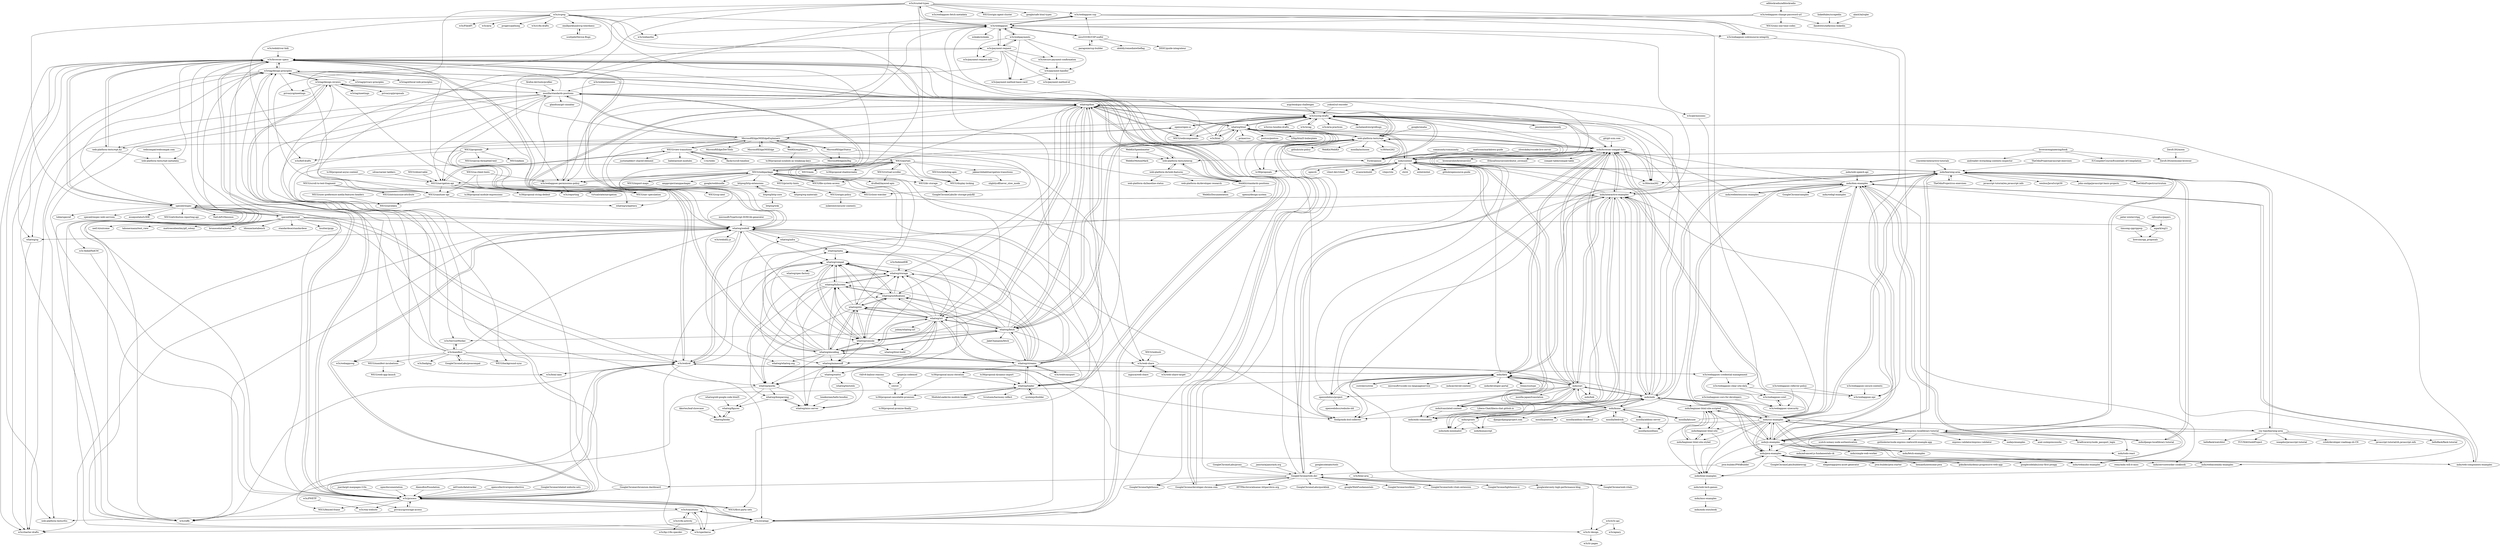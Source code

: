 digraph G {
"w3c/trusted-types" -> "WICG/sanitizer-api"
"w3c/trusted-types" -> "w3c/webappsec-csp"
"w3c/trusted-types" -> "w3c/webappsec-fetch-metadata"
"w3c/trusted-types" -> "w3c/webappsec-subresource-integrity"
"w3c/trusted-types" -> "w3c/webappsec-permissions-policy"
"w3c/trusted-types" -> "w3c/webappsec"
"w3c/trusted-types" -> "WICG/origin-agent-cluster"
"w3c/trusted-types" -> "google/safe-html-types"
"w3c/trusted-types" -> "WICG/display-locking"
"w3c/trusted-types" -> "w3c/reporting"
"w3c/webappsec" -> "w3c/webappsec-csp"
"w3c/webappsec" -> "w3c/webpayments"
"w3c/webappsec" -> "w3c/payment-request"
"w3c/webappsec" -> "w3c/webappsec-subresource-integrity"
"w3c/webappsec" -> "w3c/webappsec-permissions-policy"
"w3c/webappsec" -> "w3c/trusted-types"
"w3c/webappsec" -> "WICG/sanitizer-api"
"w3c/webappsec" -> "w3c/webauthn" ["e"=1]
"w3c/webappsec" -> "nico3333fr/CSP-useful"
"w3c/webappsec" -> "xsleaks/xsleaks" ["e"=1]
"w3c/webappsec" -> "w3c/permissions"
"mdn/web-components-examples" -> "mdn/dom-examples" ["e"=1]
"mdn/web-components-examples" -> "w3c/csswg-drafts" ["e"=1]
"WICG/webcomponents" -> "w3c/csswg-drafts" ["e"=1]
"WICG/webcomponents" -> "whatwg/dom" ["e"=1]
"ronreiter/interactive-tutorials" -> "mdn/learning-area" ["e"=1]
"whatwg/html" -> "whatwg/dom"
"whatwg/html" -> "w3c/csswg-drafts"
"whatwg/html" -> "tc39/ecma262" ["e"=1]
"whatwg/html" -> "w3c/html" ["e"=1]
"whatwg/html" -> "web-platform-tests/wpt"
"whatwg/html" -> "tc39/proposals" ["e"=1]
"whatwg/html" -> "mdn/browser-compat-data"
"whatwg/html" -> "mdn/content"
"whatwg/html" -> "whatwg/fetch"
"whatwg/html" -> "WICG/webcomponents" ["e"=1]
"whatwg/html" -> "Fyrd/caniuse" ["e"=1]
"whatwg/html" -> "h5bp/html5-boilerplate" ["e"=1]
"whatwg/html" -> "primer/css" ["e"=1]
"whatwg/html" -> "postcss/postcss" ["e"=1]
"whatwg/html" -> "GoogleChrome/lighthouse" ["e"=1]
"WICG/import-maps" -> "WICG/webpackage" ["e"=1]
"GoogleChrome/web.dev" -> "GoogleChrome/developer.chrome.com" ["e"=1]
"GoogleChrome/web.dev" -> "GoogleChrome/workbox" ["e"=1]
"GoogleChrome/web.dev" -> "GoogleChrome/web-vitals-extension" ["e"=1]
"GoogleChrome/web.dev" -> "GoogleChrome/lighthouse-ci" ["e"=1]
"GoogleChrome/web.dev" -> "GoogleChrome/web-vitals" ["e"=1]
"GoogleChrome/web.dev" -> "GoogleChrome/lighthouse" ["e"=1]
"GoogleChrome/web.dev" -> "mdn/browser-compat-data"
"GoogleChrome/web.dev" -> "mdn/content"
"GoogleChrome/web.dev" -> "GoogleChrome/chromium-dashboard" ["e"=1]
"GoogleChrome/web.dev" -> "web-platform-tests/wpt"
"GoogleChrome/web.dev" -> "w3c/csswg-drafts"
"GoogleChrome/web.dev" -> "google/eleventy-high-performance-blog" ["e"=1]
"GoogleChrome/web.dev" -> "HTTPArchive/almanac.httparchive.org" ["e"=1]
"GoogleChrome/web.dev" -> "GoogleChromeLabs/quicklink" ["e"=1]
"GoogleChrome/web.dev" -> "google/WebFundamentals" ["e"=1]
"MicrosoftEdge/MSEdge" -> "MicrosoftEdge/MSEdgeExplainers" ["e"=1]
"GoogleChrome/developer.chrome.com" -> "GoogleChrome/web.dev" ["e"=1]
"GoogleChrome/developer.chrome.com" -> "web-platform-tests/wpt" ["e"=1]
"GoogleChrome/developer.chrome.com" -> "mdn/browser-compat-data" ["e"=1]
"frenic/csstype" -> "mdn/data" ["e"=1]
"WICG/priority-hints" -> "WICG/origin-policy"
"systemjs/builder" -> "whatwg/loader" ["e"=1]
"TheOdinProject/curriculum" -> "mdn/learning-area" ["e"=1]
"alash3al/sqler" -> "dandrews/nefarious-linkedin" ["e"=1]
"TheOdinProject/javascript-exercises" -> "mdn/learning-area" ["e"=1]
"jensimmons/cssremedy" -> "w3c/csswg-drafts" ["e"=1]
"mozilla/standards-positions" -> "WebKit/standards-positions"
"mozilla/standards-positions" -> "w3ctag/design-reviews"
"mozilla/standards-positions" -> "w3c/browser-specs"
"mozilla/standards-positions" -> "WICG/webpackage"
"mozilla/standards-positions" -> "w3ctag/design-principles"
"mozilla/standards-positions" -> "web-platform-tests/interop"
"mozilla/standards-positions" -> "glandium/git-cinnabar" ["e"=1]
"mozilla/standards-positions" -> "privacycg/storage-access" ["e"=1]
"mozilla/standards-positions" -> "whatwg/webidl"
"mozilla/standards-positions" -> "MicrosoftEdge/MSEdgeExplainers"
"mozilla/standards-positions" -> "web-platform-tests/wpt.fyi"
"mozilla/standards-positions" -> "w3c/html-aam" ["e"=1]
"mozilla/standards-positions" -> "WICG/nav-speculation"
"mozilla/standards-positions" -> "WICG/navigation-api"
"mozilla/standards-positions" -> "whatwg/dom"
"MicrosoftEdge/MSEdgeExplainers" -> "MicrosoftEdge/MSEdge" ["e"=1]
"MicrosoftEdge/MSEdgeExplainers" -> "MicrosoftEdge/Status" ["e"=1]
"MicrosoftEdge/MSEdgeExplainers" -> "mozilla/standards-positions"
"MicrosoftEdge/MSEdgeExplainers" -> "WICG/proposals"
"MicrosoftEdge/MSEdgeExplainers" -> "w3ctag/design-reviews"
"MicrosoftEdge/MSEdgeExplainers" -> "WebKit/standards-positions"
"MicrosoftEdge/MSEdgeExplainers" -> "whatwg/webidl"
"MicrosoftEdge/MSEdgeExplainers" -> "openui/open-ui" ["e"=1]
"MicrosoftEdge/MSEdgeExplainers" -> "whatwg/dom"
"MicrosoftEdge/MSEdgeExplainers" -> "WICG/navigation-api"
"MicrosoftEdge/MSEdgeExplainers" -> "WebKit/explainers"
"MicrosoftEdge/MSEdgeExplainers" -> "w3c/csswg-drafts"
"MicrosoftEdge/MSEdgeExplainers" -> "WICG/view-transitions"
"MicrosoftEdge/MSEdgeExplainers" -> "MicrosoftEdge/JsDbg"
"MicrosoftEdge/MSEdgeExplainers" -> "MicrosoftEdge/DevTools"
"mdn/yari" -> "mdn/interactive-examples"
"mdn/yari" -> "mdn/data"
"mdn/yari" -> "mdn/translated-content" ["e"=1]
"mdn/yari" -> "mdn/content"
"mdn/yari" -> "mdn/mdn-community"
"mdn/yari" -> "mdn/browser-compat-data"
"mdn/yari" -> "mdn/bob"
"mdn/yari" -> "mdn/mdn-minimalist"
"mdn/yari" -> "mdn/kuma"
"mdn/yari" -> "mdn/mdn"
"mdn/yari" -> "foolip/mdn-bcd-collector"
"mdn/yari" -> "w3c/browser-specs"
"mdn/yari" -> "openwebdocs/project"
"mdn/yari" -> "w3c/webref"
"mdn/yari" -> "mozilla-japan/translation" ["e"=1]
"mdn/kuma" -> "mozilla/bedrock" ["e"=1]
"mdn/kuma" -> "mdn/yari"
"mdn/kuma" -> "mozilla/addons-server" ["e"=1]
"mdn/kuma" -> "mdn/data"
"mdn/kuma" -> "mdn/interactive-examples"
"mdn/kuma" -> "mozilla/kitsune" ["e"=1]
"mdn/kuma" -> "mdn/mdn"
"mdn/kuma" -> "mdn/kumascript"
"mdn/kuma" -> "mdn/browser-compat-data"
"mdn/kuma" -> "mozilla/mozillians"
"mdn/kuma" -> "mozilla/pontoon" ["e"=1]
"mdn/kuma" -> "mozilla/addons-frontend" ["e"=1]
"mdn/kuma" -> "django/djangoproject.com" ["e"=1]
"mdn/kuma" -> "mdn/sprints"
"mdn/kuma" -> "foolip/mdn-bcd-collector"
"yoksel/url-encoder" -> "w3c/csswg-drafts" ["e"=1]
"WICG/virtual-scroller" -> "WICG/display-locking" ["e"=1]
"WICG/virtual-scroller" -> "WICG/portals" ["e"=1]
"WICG/virtual-scroller" -> "drufball/layered-apis" ["e"=1]
"GoogleChromeLabs/proxx" -> "GoogleChrome/web.dev" ["e"=1]
"jnavila/git-manpages-l10n" -> "w3c/process" ["e"=1]
"web-platform-tests/wpt.fyi" -> "web-platform-tests/wpt-metadata"
"web-platform-tests/wpt.fyi" -> "w3c/browser-specs"
"web-platform-tests/wpt.fyi" -> "web-platform-tests/rfcs"
"browserengineering/book" -> "ZeroX-DG/awesome-browser"
"browserengineering/book" -> "IUCompilerCourse/Essentials-of-Compilation" ["e"=1]
"browserengineering/book" -> "andreadev-it/stacking-contexts-inspector" ["e"=1]
"browserengineering/book" -> "web-platform-tests/interop"
"mozilla/bedrock" -> "mdn/kuma" ["e"=1]
"mozilla/bedrock" -> "mozilla/mozillians" ["e"=1]
"w3c/webtransport" -> "whatwg/streams" ["e"=1]
"WICG/portals" -> "WICG/webpackage"
"WICG/portals" -> "jakearchibald/navigation-transitions"
"WICG/portals" -> "WICG/kv-storage"
"WICG/portals" -> "WICG/display-locking"
"WICG/portals" -> "WICG/virtual-scroller" ["e"=1]
"WICG/portals" -> "w3c/webappsec-permissions-policy"
"WICG/portals" -> "WICG/file-system-access" ["e"=1]
"WICG/portals" -> "WICG/background-sync" ["e"=1]
"WICG/portals" -> "WICG/aom" ["e"=1]
"WICG/portals" -> "w3c/web-share"
"WICG/portals" -> "tc39/proposal-shadowrealm" ["e"=1]
"w3c/webappsec-change-password-url" -> "WICG/sms-one-time-codes"
"w3c/webappsec-change-password-url" -> "w3c/webappsec-permissions-policy"
"w3c/webappsec-change-password-url" -> "dandrews/nefarious-linkedin"
"w3c/webappsec-change-password-url" -> "w3c/webappsec"
"w3ctag/design-reviews" -> "w3ctag/design-principles"
"w3ctag/design-reviews" -> "privacycg/meetings" ["e"=1]
"w3ctag/design-reviews" -> "w3ctag/meetings"
"w3ctag/design-reviews" -> "privacycg/proposals" ["e"=1]
"w3ctag/design-reviews" -> "mozilla/standards-positions"
"w3ctag/design-reviews" -> "w3c/process"
"w3ctag/design-reviews" -> "w3c/charter-drafts"
"w3ctag/design-reviews" -> "WICG/nav-speculation"
"cplusplus/papers" -> "mpark/wg21" ["e"=1]
"web-platform-tests/wpt-metadata" -> "w3c/reffy"
"adblockradio/adblockradio" -> "w3c/webappsec-change-password-url" ["e"=1]
"roy-tian/learning-area" -> "mdn/learning-area"
"roy-tian/learning-area" -> "mdn/css-examples"
"roy-tian/learning-area" -> "javascript-tutorial/zh.javascript.info" ["e"=1]
"roy-tian/learning-area" -> "helloflask/flask-tutorial" ["e"=1]
"roy-tian/learning-area" -> "helloflask/watchlist" ["e"=1]
"roy-tian/learning-area" -> "YUUXIAO/webProject" ["e"=1]
"roy-tian/learning-area" -> "wangdoc/javascript-tutorial" ["e"=1]
"roy-tian/learning-area" -> "mdn/js-examples"
"roy-tian/learning-area" -> "ccloli/developer-roadmap-zh-CN" ["e"=1]
"whatwg/streams" -> "whatwg/url"
"whatwg/streams" -> "whatwg/encoding"
"whatwg/streams" -> "whatwg/fetch"
"whatwg/streams" -> "whatwg/dom"
"whatwg/streams" -> "whatwg/loader"
"whatwg/streams" -> "whatwg/storage"
"whatwg/streams" -> "whatwg/xhr"
"whatwg/streams" -> "whatwg/notifications"
"whatwg/streams" -> "whatwg/fullscreen"
"whatwg/streams" -> "whatwg/meta"
"whatwg/streams" -> "w3c/webtransport" ["e"=1]
"whatwg/streams" -> "whatwg/webidl"
"whatwg/streams" -> "tc39/proposal-async-iteration" ["e"=1]
"whatwg/streams" -> "whatwg/compat"
"whatwg/streams" -> "w3c/webappsec"
"mozilla/addons-server" -> "mozilla/mozillians" ["e"=1]
"linkedtales/scrapedin" -> "dandrews/nefarious-linkedin" ["e"=1]
"openui/open-ui" -> "w3c/csswg-drafts" ["e"=1]
"openui/open-ui" -> "MicrosoftEdge/MSEdgeExplainers" ["e"=1]
"WICG/ua-client-hints" -> "WICG/nav-speculation" ["e"=1]
"WICG/ua-client-hints" -> "w3c/webappsec-permissions-policy" ["e"=1]
"WICG/ua-client-hints" -> "WICG/sanitizer-api" ["e"=1]
"WICG/scheduling-apis" -> "WICG/display-locking" ["e"=1]
"mdn/pwa-examples" -> "pwa-builder/pwa-starter" ["e"=1]
"mdn/pwa-examples" -> "hemanth/awesome-pwa" ["e"=1]
"mdn/pwa-examples" -> "mdn/css-examples"
"mdn/pwa-examples" -> "gokulkrishh/demo-progressive-web-app" ["e"=1]
"mdn/pwa-examples" -> "mdn/html-examples"
"mdn/pwa-examples" -> "mdn/serviceworker-cookbook" ["e"=1]
"mdn/pwa-examples" -> "mdn/webassembly-examples" ["e"=1]
"mdn/pwa-examples" -> "pwa-builder/PWABuilder" ["e"=1]
"mdn/pwa-examples" -> "mdn/dom-examples"
"mdn/pwa-examples" -> "googlecodelabs/your-first-pwapp" ["e"=1]
"mdn/pwa-examples" -> "mdn/web-components-examples" ["e"=1]
"mdn/pwa-examples" -> "mdn/js-examples"
"mdn/pwa-examples" -> "mdn/webaudio-examples" ["e"=1]
"mdn/pwa-examples" -> "GoogleChromeLabs/bubblewrap" ["e"=1]
"mdn/pwa-examples" -> "elegantapp/pwa-asset-generator" ["e"=1]
"whatwg/webidl" -> "whatwg/compat"
"whatwg/webidl" -> "whatwg/sg"
"whatwg/webidl" -> "w3c/browser-specs"
"whatwg/webidl" -> "w3c/process"
"whatwg/webidl" -> "w3c/webref"
"whatwg/webidl" -> "w3c/webidl2.js"
"whatwg/webidl" -> "w3ctag/design-principles"
"whatwg/webidl" -> "w3c/charter-drafts"
"whatwg/webidl" -> "w3c/reffy"
"whatwg/webidl" -> "w3c/strategy"
"whatwg/webidl" -> "whatwg/console"
"whatwg/webidl" -> "whatwg/whatwg.org"
"whatwg/webidl" -> "foolip/mdn-bcd-collector"
"whatwg/webidl" -> "whatwg/infra"
"whatwg/webidl" -> "whatwg/url"
"w3ctag/design-principles" -> "w3c/charter-drafts"
"w3ctag/design-principles" -> "w3ctag/privacy-principles"
"w3ctag/design-principles" -> "whatwg/sg"
"w3ctag/design-principles" -> "w3c/browser-specs"
"w3ctag/design-principles" -> "w3c/webappswg"
"w3ctag/design-principles" -> "privacycg/meetings" ["e"=1]
"w3ctag/design-principles" -> "w3c/reffy"
"w3ctag/design-principles" -> "w3c/strategy"
"w3ctag/design-principles" -> "w3ctag/ethical-web-principles"
"w3ctag/design-principles" -> "w3ctag/design-reviews"
"WICG/kv-storage" -> "GoogleChromeLabs/kv-storage-polyfill"
"webcompat/webcompat.com" -> "web-platform-tests/wpt-metadata" ["e"=1]
"w3c/specberus" -> "w3c/transitions"
"MicrosoftEdge/Status" -> "MicrosoftEdge/MSEdgeExplainers" ["e"=1]
"MicrosoftEdge/Status" -> "MicrosoftEdge/JsDbg" ["e"=1]
"MicrosoftEdge/Status" -> "whatwg/loader" ["e"=1]
"WICG/scroll-to-text-fragment" -> "WICG/intrinsicsize-attribute"
"WICG/scroll-to-text-fragment" -> "WICG/sanitizer-api"
"whatwg/sg" -> "w3c/charter-drafts"
"w3c/PWETF" -> "w3c/wai-website"
"WICG/first-party-sets" -> "w3c/process" ["e"=1]
"mdn/sprints" -> "mdn/kumascript"
"mdn/sprints" -> "mdn/mdn-minimalist"
"mdn/sprints" -> "mdn/mdn"
"mpark/wg21" -> "brevzin/cpp_proposals"
"whatwg/books" -> "whatwg/figures"
"lonekorean/hello-houdini" -> "whatwg/misc-server"
"mdn/imsc-examples" -> "mdn/mdn-storybook"
"whatwg/figures" -> "whatwg/books"
"mdn/content" -> "mdn/translated-content" ["e"=1]
"mdn/content" -> "mdn/browser-compat-data"
"mdn/content" -> "mdn/yari"
"mdn/content" -> "w3c/csswg-drafts"
"mdn/content" -> "npm/cli" ["e"=1]
"mdn/content" -> "whatwg/html"
"mdn/content" -> "mdn/learning-area"
"mdn/content" -> "tc39/proposals" ["e"=1]
"mdn/content" -> "tc39/ecma262" ["e"=1]
"mdn/content" -> "vitest-dev/vitest" ["e"=1]
"mdn/content" -> "evanw/esbuild" ["e"=1]
"mdn/content" -> "vitejs/vite" ["e"=1]
"mdn/content" -> "cli/cli" ["e"=1]
"mdn/content" -> "eslint/eslint" ["e"=1]
"mdn/content" -> "github/opensource.guide" ["e"=1]
"argyleink/gui-challenges" -> "w3c/csswg-drafts" ["e"=1]
"npm/documentation" -> "w3c/process" ["e"=1]
"pwa-builder/pwa-starter" -> "mdn/pwa-examples" ["e"=1]
"mdn/beginner-html-site-scripted" -> "mdn/beginner-html-site-styled"
"mdn/beginner-html-site-scripted" -> "mdn/beginner-html-site"
"mdn/beginner-html-site-scripted" -> "mdn/html-examples"
"mdn/beginner-html-site-scripted" -> "mdn/css-examples"
"w3c/svgwg" -> "w3c/fxtf-drafts"
"w3c/svgwg" -> "speced/respec"
"w3c/svgwg" -> "emilbjorklund/svg-weirdness"
"w3c/svgwg" -> "w3c/FileAPI"
"w3c/svgwg" -> "w3c/aria" ["e"=1]
"w3c/svgwg" -> "whatwg/url"
"w3c/svgwg" -> "progers/pathseg" ["e"=1]
"w3c/svgwg" -> "whatwg/console"
"w3c/svgwg" -> "w3c/payment-request"
"w3c/svgwg" -> "w3c/webappsec"
"w3c/svgwg" -> "w3c/i18n-drafts"
"w3c/svgwg" -> "w3c/webauthn" ["e"=1]
"tc39/proposal-async-iteration" -> "whatwg/loader" ["e"=1]
"tc39/proposal-async-iteration" -> "tc39/proposal-cancelable-promises" ["e"=1]
"w3c/browser-specs" -> "w3c/webref"
"w3c/browser-specs" -> "w3c/reffy"
"w3c/browser-specs" -> "foolip/mdn-bcd-collector"
"w3c/browser-specs" -> "web-platform-tests/wpt.fyi"
"w3c/browser-specs" -> "w3ctag/design-principles"
"w3c/browser-specs" -> "w3c/charter-drafts"
"w3c/browser-specs" -> "web-platform-tests/wpt-metadata"
"w3c/browser-specs" -> "w3c/process"
"w3c/browser-specs" -> "w3c/specberus"
"w3c/browser-specs" -> "web-platform-tests/rfcs"
"w3c/browser-specs" -> "WICG/nav-speculation"
"w3c/browser-specs" -> "whatwg/webidl"
"w3c/browser-specs" -> "w3c/strategy"
"w3c/browser-specs" -> "speced/respec"
"w3c/browser-specs" -> "whatwg/sg"
"GoogleChrome/web-vitals-extension" -> "GoogleChrome/web.dev" ["e"=1]
"w3c/css-houdini-drafts" -> "w3c/csswg-drafts" ["e"=1]
"w3c/secure-payment-confirmation" -> "w3c/payment-handler"
"whatwg/loader" -> "ModuleLoader/es-module-loader" ["e"=1]
"whatwg/loader" -> "whatwg/streams"
"whatwg/loader" -> "tvcutsem/harmony-reflect" ["e"=1]
"whatwg/loader" -> "systemjs/builder" ["e"=1]
"whatwg/loader" -> "tc39/proposal-cancelable-promises"
"whatwg/loader" -> "whatwg/dom"
"mdn/beginner-html-site" -> "mdn/beginner-html-site-styled"
"mdn/beginner-html-site" -> "mdn/beginner-html-site-scripted"
"mdn/beginner-html-site" -> "mdn/html-examples"
"mdn/beginner-html-site-styled" -> "mdn/beginner-html-site"
"mdn/beginner-html-site-styled" -> "mdn/beginner-html-site-scripted"
"mdn/beginner-html-site-styled" -> "mdn/html-examples"
"privacycg/storage-access" -> "w3c/process" ["e"=1]
"privacycg/storage-access" -> "web-platform-tests/rfcs" ["e"=1]
"ZeroX-DG/moon" -> "ZeroX-DG/awesome-browser" ["e"=1]
"httpwg/http-extensions" -> "httpwg/http-core"
"httpwg/http-extensions" -> "w3c/process"
"httpwg/http-extensions" -> "httpwg/wg-materials"
"flackr/scroll-timeline" -> "WICG/view-transitions" ["e"=1]
"whatwg/console" -> "whatwg/fullscreen"
"whatwg/console" -> "whatwg/notifications"
"whatwg/console" -> "whatwg/compat"
"whatwg/console" -> "whatwg/url"
"whatwg/console" -> "whatwg/mimesniff"
"whatwg/console" -> "whatwg/xhr"
"whatwg/console" -> "whatwg/storage"
"whatwg/console" -> "whatwg/encoding"
"whatwg/console" -> "whatwg/html-build"
"w3c-fedid/FedCM" -> "w3c/process" ["e"=1]
"tc39/proposal-async-context" -> "WICG/navigation-api" ["e"=1]
"w3c/webdriver-bidi" -> "w3c/browser-specs" ["e"=1]
"WICG/proposals" -> "WICG/canvas-formatted-text"
"WICG/proposals" -> "w3c/fxtf-drafts"
"WICG/proposals" -> "WICG/nav-speculation"
"WICG/proposals" -> "whatwg/urlpattern"
"WICG/proposals" -> "WICG/admin"
"WICG/manifest-incubations" -> "WICG/web-app-launch"
"w3c/IndexedDB" -> "whatwg/storage"
"httpwg/http-core" -> "httpwg/http-extensions"
"httpwg/http-core" -> "httpwg/wiki"
"WebKit/explainers" -> "tc39/proposal-symbols-as-weakmap-keys"
"mdn/todo-react" -> "remy/mdn-will-it-miss"
"kkortes/leaf-showcase" -> "whatwg/books"
"w3c/permissions" -> "w3c/webappsec-credential-management"
"community/community" -> "mdn/content" ["e"=1]
"WICG/webusb" -> "w3c/web-share" ["e"=1]
"pwa-builder/PWABuilder" -> "mdn/pwa-examples" ["e"=1]
"pwa-builder/PWABuilder" -> "GoogleChrome/web.dev" ["e"=1]
"TheOdinProject/css-exercises" -> "mdn/learning-area" ["e"=1]
"WICG/navigation-api" -> "WICG/close-watcher"
"WICG/navigation-api" -> "whatwg/urlpattern"
"WICG/navigation-api" -> "WICG/nav-speculation"
"WICG/navigation-api" -> "WICG/view-transitions"
"WICG/navigation-api" -> "WICG/sanitizer-api"
"WICG/navigation-api" -> "tc39/proposal-string-dedent" ["e"=1]
"WICG/navigation-api" -> "virtualstate/navigation"
"WICG/navigation-api" -> "tc39/proposal-module-expressions" ["e"=1]
"mdn/translated-content" -> "mdn/content" ["e"=1]
"mdn/translated-content" -> "mdn/yari" ["e"=1]
"mdn/translated-content" -> "mdn/browser-compat-data" ["e"=1]
"mdn/translated-content" -> "mdn/mdn-community" ["e"=1]
"mdn/translated-content" -> "mdn/interactive-examples" ["e"=1]
"whatwg/compat" -> "whatwg/fullscreen"
"whatwg/compat" -> "whatwg/storage"
"whatwg/compat" -> "whatwg/notifications"
"whatwg/compat" -> "whatwg/mimesniff"
"whatwg/compat" -> "whatwg/spec-factory"
"whatwg/compat" -> "whatwg/quirks"
"whatwg/compat" -> "whatwg/console"
"git/git-scm.com" -> "mdn/browser-compat-data" ["e"=1]
"web-platform-tests/wpt" -> "mdn/browser-compat-data"
"web-platform-tests/wpt" -> "w3c/csswg-drafts"
"web-platform-tests/wpt" -> "whatwg/html"
"web-platform-tests/wpt" -> "whatwg/dom"
"web-platform-tests/wpt" -> "whatwg/webidl"
"web-platform-tests/wpt" -> "whatwg/fetch"
"web-platform-tests/wpt" -> "Fyrd/caniuse" ["e"=1]
"web-platform-tests/wpt" -> "web-platform-tests/wpt.fyi"
"web-platform-tests/wpt" -> "GoogleChrome/developer.chrome.com" ["e"=1]
"web-platform-tests/wpt" -> "w3c/ServiceWorker" ["e"=1]
"web-platform-tests/wpt" -> "github/site-policy" ["e"=1]
"web-platform-tests/wpt" -> "WebKit/WebKit" ["e"=1]
"web-platform-tests/wpt" -> "mozilla/inclusion" ["e"=1]
"web-platform-tests/wpt" -> "mdn/content"
"web-platform-tests/wpt" -> "tc39/test262" ["e"=1]
"Fyrd/caniuse" -> "mdn/browser-compat-data" ["e"=1]
"Fyrd/caniuse" -> "w3c/csswg-drafts" ["e"=1]
"Fyrd/caniuse" -> "whatwg/html" ["e"=1]
"Fyrd/caniuse" -> "web-platform-tests/wpt" ["e"=1]
"Alamofire/Foundation" -> "w3c/process" ["e"=1]
"google/omaha" -> "web-platform-tests/wpt" ["e"=1]
"w3c/w3c-api" -> "w3c/apiary"
"w3c/w3c-api" -> "w3c/tr-design"
"firefox-devtools/profiler" -> "mozilla/standards-positions" ["e"=1]
"paragonie/csp-builder" -> "nico3333fr/CSP-useful" ["e"=1]
"Libera-Chat/libera-chat.github.io" -> "mdn/mdn-community" ["e"=1]
"scottjehl/Device-Bugs" -> "emilbjorklund/svg-weirdness"
"w3c/webextensions" -> "mozilla/standards-positions" ["e"=1]
"w3c/webextensions" -> "WebKit/standards-positions" ["e"=1]
"cst/cst" -> "tc39/proposal-cancelable-promises"
"cpojer/js-codemod" -> "cst/cst" ["e"=1]
"emilbjorklund/svg-weirdness" -> "scottjehl/Device-Bugs"
"whatwg/storage" -> "whatwg/fullscreen"
"whatwg/storage" -> "whatwg/compat"
"whatwg/storage" -> "whatwg/quirks"
"whatwg/storage" -> "whatwg/mimesniff"
"WICG/view-transitions" -> "WICG/navigation-api"
"WICG/view-transitions" -> "flackr/scroll-timeline" ["e"=1]
"WICG/view-transitions" -> "MicrosoftEdge/MSEdgeExplainers"
"WICG/view-transitions" -> "WICG/close-watcher"
"WICG/view-transitions" -> "justintaddei/v-shared-element" ["e"=1]
"WICG/view-transitions" -> "babel/preset-modules" ["e"=1]
"WICG/view-transitions" -> "11ty/webc" ["e"=1]
"WICG/view-transitions" -> "WICG/portals"
"WICG/view-transitions" -> "web-platform-tests/interop"
"sdras/career-ladders" -> "WICG/navigation-api" ["e"=1]
"openwebdocs/project" -> "foolip/mdn-bcd-collector"
"openwebdocs/project" -> "w3c/browser-specs"
"openwebdocs/project" -> "mdn/data"
"openwebdocs/project" -> "openwebdocs/website-old"
"peter-winter/ctpg" -> "mpark/wg21" ["e"=1]
"tc39/proposal-cancelable-promises" -> "tc39/proposal-promise-finally" ["e"=1]
"whatwg/old-google-code-html5" -> "whatwg/figures"
"w3c/html-aria" -> "w3c/tr-design" ["e"=1]
"WICG/user-preference-media-features-headers" -> "WICG/savedata"
"w3c/tr-design" -> "w3c/tr-pages"
"ietf-tools/datatracker" -> "w3c/process" ["e"=1]
"mdn/webextensions-examples" -> "mdn/dom-examples" ["e"=1]
"mdn/webextensions-examples" -> "mdn/browser-compat-data" ["e"=1]
"gokulkrishh/demo-progressive-web-app" -> "mdn/pwa-examples" ["e"=1]
"mozilla/kitsune" -> "mdn/kuma" ["e"=1]
"mozilla/kitsune" -> "mdn/browser-compat-data" ["e"=1]
"w3c/html" -> "whatwg/html" ["e"=1]
"w3c/html" -> "w3c/csswg-drafts" ["e"=1]
"w3c/html" -> "whatwg/dom" ["e"=1]
"ModuleLoader/es-module-loader" -> "whatwg/loader" ["e"=1]
"mdn/web-speech-api" -> "mdn/dom-examples" ["e"=1]
"web-platform-tests/interop" -> "WebKit/standards-positions"
"web-platform-tests/interop" -> "web-platform-dx/web-features"
"web-platform-tests/interop" -> "mozilla/standards-positions"
"w3c/i18n-activity" -> "w3c/bp-i18n-specdev"
"w3c/i18n-activity" -> "w3c/transitions"
"hemanth/awesome-pwa" -> "mdn/pwa-examples" ["e"=1]
"microsoft/TypeScript-DOM-lib-generator" -> "whatwg/webidl" ["e"=1]
"web-platform-dx/web-features" -> "web-platform-dx/baseline-status"
"web-platform-dx/web-features" -> "web-platform-tests/interop"
"web-platform-dx/web-features" -> "web-platform-dx/developer-research"
"web-platform-dx/web-features" -> "WebKit/standards-positions"
"vhf/v8-bailout-reasons" -> "cst/cst" ["e"=1]
"nico3333fr/CSP-useful" -> "w3c/webappsec-csp"
"nico3333fr/CSP-useful" -> "paragonie/csp-builder" ["e"=1]
"nico3333fr/CSP-useful" -> "sk4ddy/remediatetheflag"
"nico3333fr/CSP-useful" -> "w3c/webappsec"
"nico3333fr/CSP-useful" -> "DISIC/guide-integrateur" ["e"=1]
"w3c/webappsec-subresource-integrity" -> "w3c/webappsec-epr"
"speced/respec" -> "tobie/specref"
"speced/respec" -> "w3c/browser-specs"
"speced/respec" -> "speced/bikeshed"
"speced/respec" -> "w3c/webref"
"speced/respec" -> "speced/respec-web-services"
"speced/respec" -> "w3c/process"
"speced/respec" -> "w3c-fedid/FedCM" ["e"=1]
"speced/respec" -> "w3ctag/design-principles"
"speced/respec" -> "essepuntato/LODE" ["e"=1]
"speced/respec" -> "w3c/reffy"
"speced/respec" -> "whatwg/webidl"
"speced/respec" -> "WICG/attribution-reporting-api" ["e"=1]
"speced/respec" -> "mdn/interactive-examples"
"speced/respec" -> "NatLibFi/Skosmos" ["e"=1]
"speced/respec" -> "w3c/specberus"
"WebKit/Speedometer" -> "WebKit/MotionMark"
"WebKit/Speedometer" -> "web-platform-tests/interop"
"WICG/sanitizer-api" -> "WICG/savedata"
"WICG/sanitizer-api" -> "whatwg/urlpattern"
"w3c/webappsec-csp" -> "w3c/webappsec-subresource-integrity"
"w3c/webappsec-csp" -> "w3c/webappsec-epr"
"w3c/webappsec-csp" -> "w3c/webappsec"
"w3c/webappsec-csp" -> "w3c/webappsec-clear-site-data"
"w3c/webpayments" -> "w3c/payment-request"
"w3c/webpayments" -> "w3c/payment-handler"
"w3c/webpayments" -> "w3c/payment-method-basic-card"
"w3c/webpayments" -> "w3c/payment-request-info"
"w3c/webpayments" -> "w3c/webappsec"
"w3c/webpayments" -> "w3c/secure-payment-confirmation"
"w3c/webappsec-credential-management" -> "w3c/webappsec-uisecurity"
"w3c/webappsec-credential-management" -> "w3c/webappsec-clear-site-data"
"w3c/webappsec-credential-management" -> "w3c/webappsec-cowl"
"whatwg/wattsi" -> "whatwg/misc-server"
"whatwg/wattsi" -> "whatwg/testutils"
"whatwg/wattsi" -> "whatwg/quirks"
"w3c/webappsec-secure-contexts" -> "w3c/webappsec-epr"
"w3c/webappsec-referrer-policy" -> "w3c/webappsec-epr"
"w3c/webappsec-referrer-policy" -> "w3c/webappsec-uisecurity"
"w3c/webappsec-clear-site-data" -> "w3c/webappsec-epr"
"w3c/webappsec-clear-site-data" -> "w3c/webappsec-cowl"
"w3c/webappsec-cowl" -> "w3c/webappsec-uisecurity"
"w3c/webappsec-uisecurity" -> "w3c/webappsec-cowl"
"mdn/learning-area" -> "mdn/mdn"
"mdn/learning-area" -> "mdn/content"
"mdn/learning-area" -> "mdn/express-locallibrary-tutorial"
"mdn/learning-area" -> "mdn/css-examples"
"mdn/learning-area" -> "javascript-tutorial/en.javascript.info" ["e"=1]
"mdn/learning-area" -> "wesbos/JavaScript30" ["e"=1]
"mdn/learning-area" -> "mdn/django-locallibrary-tutorial" ["e"=1]
"mdn/learning-area" -> "roy-tian/learning-area"
"mdn/learning-area" -> "TheOdinProject/css-exercises" ["e"=1]
"mdn/learning-area" -> "TheOdinProject/curriculum" ["e"=1]
"mdn/learning-area" -> "tc39/ecma262" ["e"=1]
"mdn/learning-area" -> "mdn/dom-examples"
"mdn/learning-area" -> "mdn/interactive-examples"
"mdn/learning-area" -> "mdn/js-examples"
"mdn/learning-area" -> "john-smilga/javascript-basic-projects" ["e"=1]
"whatwg/encoding" -> "whatwg/url"
"whatwg/encoding" -> "whatwg/streams"
"whatwg/encoding" -> "whatwg/storage"
"whatwg/encoding" -> "whatwg/fullscreen"
"whatwg/encoding" -> "whatwg/dom"
"whatwg/encoding" -> "whatwg/notifications"
"whatwg/encoding" -> "whatwg/compat"
"whatwg/encoding" -> "whatwg/xhr"
"whatwg/encoding" -> "whatwg/console"
"whatwg/encoding" -> "whatwg/meta"
"whatwg/encoding" -> "whatwg/mimesniff"
"whatwg/encoding" -> "whatwg/fetch"
"whatwg/encoding" -> "whatwg/whatwg.org"
"whatwg/encoding" -> "whatwg/quirks"
"whatwg/encoding" -> "whatwg/infra"
"mdn/browser-compat-data" -> "mdn/content"
"mdn/browser-compat-data" -> "Fyrd/caniuse" ["e"=1]
"mdn/browser-compat-data" -> "mdn/data"
"mdn/browser-compat-data" -> "web-platform-tests/wpt"
"mdn/browser-compat-data" -> "w3c/csswg-drafts"
"mdn/browser-compat-data" -> "mdn/yari"
"mdn/browser-compat-data" -> "mdn/interactive-examples"
"mdn/browser-compat-data" -> "whatwg/html"
"mdn/browser-compat-data" -> "mdn/mdn"
"mdn/browser-compat-data" -> "browserslist/browserslist" ["e"=1]
"mdn/browser-compat-data" -> "tc39/ecma262" ["e"=1]
"mdn/browser-compat-data" -> "EthicalSource/contributor_covenant" ["e"=1]
"mdn/browser-compat-data" -> "GoogleChrome/web.dev"
"mdn/browser-compat-data" -> "compat-table/compat-table" ["e"=1]
"mdn/browser-compat-data" -> "mdn/translated-content" ["e"=1]
"whatwg/fetch" -> "whatwg/streams"
"whatwg/fetch" -> "whatwg/dom"
"whatwg/fetch" -> "whatwg/url"
"whatwg/fetch" -> "whatwg/encoding"
"whatwg/fetch" -> "whatwg/xhr"
"whatwg/fetch" -> "whatwg/notifications"
"whatwg/fetch" -> "whatwg/html"
"whatwg/fetch" -> "whatwg/webidl"
"whatwg/fetch" -> "whatwg/console"
"whatwg/fetch" -> "JakeChampion/fetch" ["e"=1]
"whatwg/fetch" -> "w3c/webappsec"
"whatwg/fetch" -> "web-platform-tests/wpt"
"whatwg/fetch" -> "whatwg/storage"
"whatwg/fetch" -> "whatwg/loader"
"whatwg/fetch" -> "w3c/ServiceWorker" ["e"=1]
"opencollective/opencollective" -> "w3c/process" ["e"=1]
"w3c/payment-request" -> "w3c/webpayments"
"w3c/payment-request" -> "w3c/payment-handler"
"w3c/payment-request" -> "w3c/payment-request-info"
"w3c/payment-request" -> "w3c/secure-payment-confirmation"
"w3c/payment-request" -> "w3c/webappsec"
"w3c/payment-request" -> "w3c/payment-method-id"
"w3c/payment-request" -> "w3c/browser-specs"
"w3c/payment-request" -> "w3c/payment-method-basic-card"
"w3c/payment-request" -> "WICG/sanitizer-api"
"googlecodelabs/tools" -> "GoogleChrome/web.dev" ["e"=1]
"jamstack/jamstack.org" -> "GoogleChrome/web.dev" ["e"=1]
"whatwg/dom" -> "whatwg/url"
"whatwg/dom" -> "whatwg/fetch"
"whatwg/dom" -> "whatwg/streams"
"whatwg/dom" -> "whatwg/encoding"
"whatwg/dom" -> "whatwg/html"
"whatwg/dom" -> "whatwg/console"
"whatwg/dom" -> "whatwg/xhr"
"whatwg/dom" -> "web-platform-tests/wpt"
"whatwg/dom" -> "whatwg/storage"
"whatwg/dom" -> "whatwg/loader"
"whatwg/dom" -> "w3c/csswg-drafts"
"whatwg/dom" -> "whatwg/notifications"
"whatwg/dom" -> "WICG/webcomponents" ["e"=1]
"whatwg/dom" -> "whatwg/webidl"
"whatwg/dom" -> "mozilla/standards-positions"
"WICG/file-system-access" -> "WICG/webpackage" ["e"=1]
"WICG/file-system-access" -> "WICG/close-watcher" ["e"=1]
"WebKit/standards-positions" -> "mozilla/standards-positions"
"WebKit/standards-positions" -> "WebKit/Documentation"
"WebKit/standards-positions" -> "web-platform-tests/interop"
"WebKit/standards-positions" -> "openui/design-system"
"w3c/webappsec-permissions-policy" -> "WICG/csp-next"
"w3c/webappsec-permissions-policy" -> "w3c/reporting"
"w3c/webappsec-permissions-policy" -> "w3c/webappsec-csp"
"GoogleChrome/related-website-sets" -> "w3c/process" ["e"=1]
"whatwg/fullscreen" -> "whatwg/notifications"
"whatwg/fullscreen" -> "whatwg/quirks"
"whatwg/fullscreen" -> "whatwg/storage"
"whatwg/fullscreen" -> "whatwg/domparsing"
"whatwg/fullscreen" -> "whatwg/misc-server"
"whatwg/fullscreen" -> "whatwg/compat"
"whatwg/xhr" -> "whatwg/notifications"
"whatwg/xhr" -> "whatwg/fullscreen"
"whatwg/xhr" -> "whatwg/storage"
"whatwg/xhr" -> "whatwg/console"
"whatwg/xhr" -> "whatwg/mimesniff"
"whatwg/xhr" -> "whatwg/url"
"whatwg/xhr" -> "whatwg/encoding"
"whatwg/xhr" -> "whatwg/quirks"
"whatwg/xhr" -> "whatwg/compat"
"whatwg/url" -> "whatwg/encoding"
"whatwg/url" -> "whatwg/dom"
"whatwg/url" -> "whatwg/streams"
"whatwg/url" -> "whatwg/fetch"
"whatwg/url" -> "whatwg/console"
"whatwg/url" -> "whatwg/fullscreen"
"whatwg/url" -> "whatwg/storage"
"whatwg/url" -> "whatwg/xhr"
"whatwg/url" -> "whatwg/notifications"
"whatwg/url" -> "whatwg/mimesniff"
"whatwg/url" -> "jsdom/whatwg-url"
"whatwg/url" -> "whatwg/compat"
"whatwg/url" -> "whatwg/meta"
"whatwg/url" -> "whatwg/wattsi"
"whatwg/url" -> "whatwg/html-build"
"whatwg/mimesniff" -> "whatwg/quirks"
"whatwg/mimesniff" -> "whatwg/misc-server"
"whatwg/mimesniff" -> "whatwg/wattsi"
"csstree/csstree" -> "mdn/data" ["e"=1]
"WICG/observable" -> "WICG/navigation-api" ["e"=1]
"tc39/proposal-dynamic-import" -> "whatwg/loader" ["e"=1]
"timsong-cpp/cppwp" -> "brevzin/cpp_proposals" ["e"=1]
"whatwg/notifications" -> "whatwg/fullscreen"
"whatwg/notifications" -> "whatwg/compat"
"whatwg/notifications" -> "whatwg/xhr"
"whatwg/notifications" -> "whatwg/console"
"whatwg/notifications" -> "whatwg/storage"
"whatwg/notifications" -> "whatwg/misc-server"
"w3c/web-share" -> "w3c/web-share-target"
"w3c/web-share" -> "mgiuca/web-share" ["e"=1]
"w3c/web-share" -> "w3c/webappsec-credential-management"
"GoogleChromeLabs/pwacompat" -> "w3c/manifest" ["e"=1]
"w3c/web-share-target" -> "w3c/web-share"
"w3c/payment-handler" -> "w3c/payment-method-basic-card"
"w3c/payment-handler" -> "w3c/payment-method-id"
"w3c/webappsec-cors-for-developers" -> "w3c/webappsec-uisecurity"
"WICG/origin-policy" -> "mikewest/securer-contexts"
"whatwg/domparsing" -> "whatwg/misc-server"
"whatwg/domparsing" -> "whatwg/figures"
"whatwg/misc-server" -> "whatwg/domparsing"
"whatwg/quirks" -> "whatwg/misc-server"
"whatwg/quirks" -> "whatwg/figures"
"whatwg/quirks" -> "whatwg/domparsing"
"whatwg/quirks" -> "whatwg/books"
"mdn/express-locallibrary-tutorial" -> "mdn/django-locallibrary-tutorial" ["e"=1]
"mdn/express-locallibrary-tutorial" -> "mdn/learning-area"
"mdn/express-locallibrary-tutorial" -> "mdn/css-examples"
"mdn/express-locallibrary-tutorial" -> "mdn/todo-react"
"mdn/express-locallibrary-tutorial" -> "mdn/js-examples"
"mdn/express-locallibrary-tutorial" -> "gothinkster/node-express-realworld-example-app" ["e"=1]
"mdn/express-locallibrary-tutorial" -> "express-validator/express-validator" ["e"=1]
"mdn/express-locallibrary-tutorial" -> "mdn/dom-examples"
"mdn/express-locallibrary-tutorial" -> "mdn/pwa-examples"
"mdn/express-locallibrary-tutorial" -> "mdn/mdn"
"mdn/express-locallibrary-tutorial" -> "nodejs/examples"
"mdn/express-locallibrary-tutorial" -> "azat-co/expressworks" ["e"=1]
"mdn/express-locallibrary-tutorial" -> "bradtraversy/node_passport_login" ["e"=1]
"mdn/express-locallibrary-tutorial" -> "mdn/fetch-examples"
"mdn/express-locallibrary-tutorial" -> "scotch-io/easy-node-authentication" ["e"=1]
"mdn/js-examples" -> "mdn/css-examples"
"mdn/js-examples" -> "mdn/dom-examples"
"mdn/js-examples" -> "mdn/webaudio-examples" ["e"=1]
"mdn/js-examples" -> "mdn/interactive-examples"
"mdn/js-examples" -> "mdn/advanced-js-fundamentals-ck" ["e"=1]
"mdn/js-examples" -> "mdn/html-examples"
"mdn/js-examples" -> "mdn/web-components-examples" ["e"=1]
"mdn/js-examples" -> "mdn/fetch-examples"
"mdn/js-examples" -> "mdn/mdn"
"mdn/js-examples" -> "mdn/express-locallibrary-tutorial"
"mdn/js-examples" -> "mdn/beginner-html-site-scripted"
"mdn/js-examples" -> "mdn/pwa-examples"
"mdn/js-examples" -> "mdn/learning-area"
"mdn/js-examples" -> "mdn/todo-react"
"mdn/js-examples" -> "mdn/simple-web-worker" ["e"=1]
"mdn/data" -> "mdn/interactive-examples"
"mdn/data" -> "w3c/webref"
"mdn/data" -> "mdn/mdn-minimalist"
"mdn/data" -> "w3c/browser-specs"
"mdn/data" -> "mdn/yari"
"mdn/data" -> "csstree/csstree" ["e"=1]
"mdn/data" -> "openwebdocs/project"
"mdn/data" -> "foolip/mdn-bcd-collector"
"mdn/data" -> "mdn/sprints"
"mdn/data" -> "mdn/browser-compat-data"
"mdn/data" -> "frenic/csstype" ["e"=1]
"mdn/data" -> "w3c/reffy"
"mdn/data" -> "microsoft/vscode-css-languageservice" ["e"=1]
"mdn/data" -> "mdn/archived-content"
"mdn/data" -> "mdn/developer-portal"
"mdn/django-locallibrary-tutorial" -> "mdn/express-locallibrary-tutorial" ["e"=1]
"mdn/django-locallibrary-tutorial" -> "mdn/learning-area" ["e"=1]
"WICG/webpackage" -> "WICG/portals"
"WICG/webpackage" -> "w3c/webappsec-permissions-policy"
"WICG/webpackage" -> "WICG/file-system-access" ["e"=1]
"WICG/webpackage" -> "mozilla/standards-positions"
"WICG/webpackage" -> "WICG/nav-speculation"
"WICG/webpackage" -> "WICG/navigation-api"
"WICG/webpackage" -> "w3c/web-share"
"WICG/webpackage" -> "ampproject/amppackager" ["e"=1]
"WICG/webpackage" -> "drufball/layered-apis"
"WICG/webpackage" -> "WICG/import-maps" ["e"=1]
"WICG/webpackage" -> "google/webbundle"
"WICG/webpackage" -> "WICG/kv-storage"
"WICG/webpackage" -> "WICG/priority-hints"
"WICG/webpackage" -> "WICG/first-party-sets" ["e"=1]
"WICG/webpackage" -> "httpwg/http-extensions"
"mdn/css-examples" -> "mdn/interactive-examples"
"mdn/css-examples" -> "mdn/js-examples"
"mdn/css-examples" -> "mdn/beginner-html-site-scripted"
"mdn/css-examples" -> "mdn/html-examples"
"mdn/css-examples" -> "mdn/beginner-html-site-styled"
"mdn/css-examples" -> "mdn/mdn"
"mdn/css-examples" -> "mdn/learning-area"
"mdn/css-examples" -> "mdn/pwa-examples"
"mdn/css-examples" -> "mdn/beginner-html-site"
"mdn/css-examples" -> "mdn/mdn-minimalist"
"mdn/css-examples" -> "mdn/express-locallibrary-tutorial"
"mdn/css-examples" -> "mdn/fetch-examples"
"mdn/css-examples" -> "mdn/webaudio-examples" ["e"=1]
"mdn/css-examples" -> "mdn/dom-examples"
"mdn/css-examples" -> "roy-tian/learning-area"
"w3c/strategy" -> "w3c/transitions"
"w3c/strategy" -> "w3c/specberus"
"w3c/strategy" -> "w3c/tr-design"
"w3c/strategy" -> "w3c/charter-drafts"
"w3c/strategy" -> "w3c/process"
"w3c/strategy" -> "w3ctag/design-principles"
"jakearchibald/navigation-transitions" -> "slightlyoff/never_slow_mode"
"whatwg/meta" -> "whatwg/compat"
"whatwg/infra" -> "whatwg/meta"
"w3c/transitions" -> "w3c/i18n-activity"
"w3c/transitions" -> "w3c/specberus"
"w3c/transitions" -> "w3c/strategy"
"w3c/transitions" -> "w3c/reffy"
"mdn/dom-examples" -> "mdn/web-components-examples" ["e"=1]
"mdn/dom-examples" -> "mdn/webaudio-examples" ["e"=1]
"mdn/dom-examples" -> "mdn/interactive-examples"
"mdn/dom-examples" -> "mdn/js-examples"
"mdn/dom-examples" -> "mdn/serviceworker-cookbook" ["e"=1]
"mdn/dom-examples" -> "mdn/webextensions-examples" ["e"=1]
"mdn/dom-examples" -> "GoogleChrome/samples" ["e"=1]
"mdn/dom-examples" -> "mdn/pwa-examples"
"mdn/dom-examples" -> "mdn/content"
"mdn/dom-examples" -> "mdn/css-examples"
"mdn/dom-examples" -> "GoogleChrome/web-vitals" ["e"=1]
"mdn/dom-examples" -> "mdn/browser-compat-data"
"mdn/dom-examples" -> "mdn/webassembly-examples" ["e"=1]
"mdn/dom-examples" -> "mdn/webgl-examples" ["e"=1]
"mdn/dom-examples" -> "mdn/learning-area"
"mattcone/markdown-guide" -> "mdn/content" ["e"=1]
"w3c/ServiceWorker" -> "w3c/manifest" ["e"=1]
"mdn/mdn" -> "mdn/sprints"
"mdn/mdn" -> "mdn/interactive-examples"
"mdn/mdn" -> "mdn/learning-area"
"mdn/mdn" -> "mdn/browser-compat-data"
"mdn/mdn" -> "mdn/yari"
"mdn/mdn" -> "mdn/data"
"mdn/mdn" -> "mdn/css-examples"
"mdn/mdn" -> "mdn/content"
"mdn/mdn" -> "mdn/beginner-html-site-scripted"
"mdn/mdn" -> "mdn/translated-content" ["e"=1]
"mdn/mdn" -> "mdn/kuma"
"mdn/mdn" -> "mdn/js-examples"
"mdn/mdn" -> "mdn/mdn-community"
"mdn/mdn" -> "whatwg/dom"
"mdn/mdn" -> "w3c/csswg-drafts"
"mdn/webaudio-examples" -> "mdn/dom-examples" ["e"=1]
"speced/bikeshed" -> "speced/respec"
"speced/bikeshed" -> "w3c/process"
"speced/bikeshed" -> "ldionne/metabench" ["e"=1]
"speced/bikeshed" -> "w3ctag/design-principles"
"speced/bikeshed" -> "standardese/standardese" ["e"=1]
"speced/bikeshed" -> "whatwg/webidl"
"speced/bikeshed" -> "hsutter/gcpp" ["e"=1]
"speced/bikeshed" -> "w3c/browser-specs"
"speced/bikeshed" -> "w3c/webref"
"speced/bikeshed" -> "ned14/outcome" ["e"=1]
"speced/bikeshed" -> "w3c/strategy"
"speced/bikeshed" -> "tahonermann/text_view" ["e"=1]
"speced/bikeshed" -> "mattreecebentley/plf_colony" ["e"=1]
"speced/bikeshed" -> "brunocodutra/metal" ["e"=1]
"speced/bikeshed" -> "mpark/wg21"
"mdn/webassembly-examples" -> "mdn/html-examples" ["e"=1]
"GoogleChrome/chromium-dashboard" -> "w3c/process" ["e"=1]
"GoogleChrome/chromium-dashboard" -> "w3ctag/design-reviews" ["e"=1]
"mdn/web-tech-games" -> "mdn/imsc-examples"
"w3c/process" -> "w3c/strategy"
"w3c/process" -> "WICG/first-party-sets" ["e"=1]
"w3c/process" -> "w3c/specberus"
"w3c/process" -> "w3c/browser-specs"
"w3c/process" -> "w3ctag/design-principles"
"w3c/process" -> "w3c/transitions"
"w3c/process" -> "whatwg/webidl"
"w3c/process" -> "w3c/webref"
"w3c/process" -> "privacycg/storage-access" ["e"=1]
"w3c/process" -> "WICG/fenced-frame" ["e"=1]
"w3c/process" -> "w3ctag/design-reviews"
"w3c/process" -> "w3c/wai-website"
"w3c/csswg-drafts" -> "w3c/css-houdini-drafts" ["e"=1]
"w3c/csswg-drafts" -> "w3c/wcag" ["e"=1]
"w3c/csswg-drafts" -> "whatwg/html"
"w3c/csswg-drafts" -> "openui/open-ui" ["e"=1]
"w3c/csswg-drafts" -> "Fyrd/caniuse" ["e"=1]
"w3c/csswg-drafts" -> "WICG/webcomponents" ["e"=1]
"w3c/csswg-drafts" -> "w3c/html" ["e"=1]
"w3c/csswg-drafts" -> "tc39/ecma262" ["e"=1]
"w3c/csswg-drafts" -> "web-platform-tests/wpt"
"w3c/csswg-drafts" -> "tc39/proposals" ["e"=1]
"w3c/csswg-drafts" -> "mdn/browser-compat-data"
"w3c/csswg-drafts" -> "jensimmons/cssremedy" ["e"=1]
"w3c/csswg-drafts" -> "w3c/aria-practices" ["e"=1]
"w3c/csswg-drafts" -> "whatwg/dom"
"w3c/csswg-drafts" -> "rachelandrew/gridbugs" ["e"=1]
"w3c/wcag" -> "w3c/csswg-drafts" ["e"=1]
"ritwickdey/vscode-live-server" -> "mdn/content" ["e"=1]
"mdn/interactive-examples" -> "mdn/data"
"mdn/interactive-examples" -> "mdn/yari"
"mdn/interactive-examples" -> "mdn/mdn-minimalist"
"mdn/interactive-examples" -> "mdn/bob"
"mdn/interactive-examples" -> "w3c/browser-specs"
"mdn/interactive-examples" -> "foolip/mdn-bcd-collector"
"mdn/interactive-examples" -> "mdn/css-examples"
"mdn/interactive-examples" -> "w3c/webref"
"mdn/interactive-examples" -> "mdn/mdn"
"mdn/interactive-examples" -> "speced/respec"
"mdn/interactive-examples" -> "mdn/browser-compat-data"
"mdn/interactive-examples" -> "openwebdocs/project"
"mdn/interactive-examples" -> "mdn/content"
"mdn/interactive-examples" -> "mdn/mdn-community"
"mdn/interactive-examples" -> "mdn/translated-content" ["e"=1]
"w3c/webref" -> "w3c/browser-specs"
"w3c/webref" -> "w3c/reffy"
"w3c/webref" -> "mdn/data"
"w3c/webref" -> "foolip/mdn-bcd-collector"
"w3c/webref" -> "w3c/process"
"w3c/webref" -> "w3c/html-aria" ["e"=1]
"w3c/webref" -> "w3c/strategy"
"w3c/webref" -> "whatwg/webidl"
"w3c/webref" -> "WICG/fenced-frame" ["e"=1]
"w3c/webref" -> "whatwg/compat"
"w3c/webref" -> "w3c/html-aam" ["e"=1]
"w3c/webref" -> "w3c/specberus"
"rachelandrew/gridbugs" -> "w3c/csswg-drafts" ["e"=1]
"w3c/manifest" -> "w3c/ServiceWorker" ["e"=1]
"w3c/manifest" -> "w3c/webappswg"
"w3c/manifest" -> "WICG/manifest-incubations"
"w3c/manifest" -> "whatwg/webidl"
"w3c/manifest" -> "w3c/browser-specs"
"w3c/manifest" -> "w3c/badging"
"w3c/manifest" -> "WICG/background-sync" ["e"=1]
"w3c/manifest" -> "w3c/web-share"
"w3c/manifest" -> "w3c/webref"
"w3c/manifest" -> "GoogleChromeLabs/pwacompat" ["e"=1]
"w3c/manifest" -> "w3ctag/design-principles"
"w3c/manifest" -> "mozilla/standards-positions"
"mdn/html-examples" -> "mdn/web-tech-games"
"w3c/trusted-types" ["l"="9.502,-44.283"]
"WICG/sanitizer-api" ["l"="9.566,-44.27"]
"w3c/webappsec-csp" ["l"="9.524,-44.316"]
"w3c/webappsec-fetch-metadata" ["l"="9.443,-44.266"]
"w3c/webappsec-subresource-integrity" ["l"="9.521,-44.303"]
"w3c/webappsec-permissions-policy" ["l"="9.525,-44.279"]
"w3c/webappsec" ["l"="9.589,-44.313"]
"WICG/origin-agent-cluster" ["l"="9.471,-44.276"]
"google/safe-html-types" ["l"="9.464,-44.262"]
"WICG/display-locking" ["l"="9.45,-44.29"]
"w3c/reporting" ["l"="9.495,-44.262"]
"w3c/webpayments" ["l"="9.59,-44.338"]
"w3c/payment-request" ["l"="9.619,-44.336"]
"w3c/webauthn" ["l"="55.926,3.825", "c"=931]
"nico3333fr/CSP-useful" ["l"="9.545,-44.347"]
"xsleaks/xsleaks" ["l"="-47.471,-30.082", "c"=11]
"w3c/permissions" ["l"="9.518,-44.339"]
"mdn/web-components-examples" ["l"="-9.274,-24.443", "c"=560]
"mdn/dom-examples" ["l"="9.835,-44.563"]
"w3c/csswg-drafts" ["l"="9.847,-44.45"]
"WICG/webcomponents" ["l"="-9.246,-24.461", "c"=560]
"whatwg/dom" ["l"="9.816,-44.381"]
"ronreiter/interactive-tutorials" ["l"="26.649,-25.952", "c"=32]
"mdn/learning-area" ["l"="9.775,-44.564"]
"whatwg/html" ["l"="9.891,-44.431"]
"tc39/ecma262" ["l"="-0.693,-31.513", "c"=295]
"w3c/html" ["l"="-8.504,-24.167", "c"=539]
"web-platform-tests/wpt" ["l"="9.828,-44.423"]
"tc39/proposals" ["l"="-0.783,-31.473", "c"=295]
"mdn/browser-compat-data" ["l"="9.818,-44.482"]
"mdn/content" ["l"="9.854,-44.508"]
"whatwg/fetch" ["l"="9.835,-44.369"]
"Fyrd/caniuse" ["l"="-0.462,-31.505", "c"=295]
"h5bp/html5-boilerplate" ["l"="-0.686,-32.032", "c"=295]
"primer/css" ["l"="22.404,-27.091", "c"=28]
"postcss/postcss" ["l"="-0.627,-31.626", "c"=295]
"GoogleChrome/lighthouse" ["l"="-0.949,-31.513", "c"=295]
"WICG/import-maps" ["l"="-9.186,-24.49", "c"=560]
"WICG/webpackage" ["l"="9.553,-44.322"]
"GoogleChrome/web.dev" ["l"="9.909,-44.483"]
"GoogleChrome/developer.chrome.com" ["l"="8.941,-44.864", "c"=828]
"GoogleChrome/workbox" ["l"="0.325,-29.615", "c"=12]
"GoogleChrome/web-vitals-extension" ["l"="-4.615,-29.026", "c"=4]
"GoogleChrome/lighthouse-ci" ["l"="-4.446,-29.207", "c"=4]
"GoogleChrome/web-vitals" ["l"="-3.897,-32.913", "c"=30]
"GoogleChrome/chromium-dashboard" ["l"="25.352,-25.232", "c"=32]
"google/eleventy-high-performance-blog" ["l"="-9.262,-23.771", "c"=527]
"HTTPArchive/almanac.httparchive.org" ["l"="-5.121,-28.606", "c"=4]
"GoogleChromeLabs/quicklink" ["l"="-4.231,-29.086", "c"=4]
"google/WebFundamentals" ["l"="27.08,-26.031", "c"=32]
"MicrosoftEdge/MSEdge" ["l"="-36.79,0.754", "c"=137]
"MicrosoftEdge/MSEdgeExplainers" ["l"="9.715,-44.317"]
"frenic/csstype" ["l"="-4.195,-29.664", "c"=4]
"mdn/data" ["l"="9.739,-44.474"]
"WICG/priority-hints" ["l"="9.463,-44.377"]
"WICG/origin-policy" ["l"="9.424,-44.396"]
"systemjs/builder" ["l"="-0.197,-31.287", "c"=295]
"whatwg/loader" ["l"="9.889,-44.366"]
"TheOdinProject/curriculum" ["l"="27.254,-25.943", "c"=32]
"alash3al/sqler" ["l"="4.409,-8.905", "c"=0]
"dandrews/nefarious-linkedin" ["l"="9.409,-44.197"]
"TheOdinProject/javascript-exercises" ["l"="27.265,-25.749", "c"=32]
"jensimmons/cssremedy" ["l"="22.737,-29.856", "c"=36]
"mozilla/standards-positions" ["l"="9.685,-44.334"]
"WebKit/standards-positions" ["l"="9.695,-44.269"]
"w3ctag/design-reviews" ["l"="9.678,-44.356"]
"w3c/browser-specs" ["l"="9.708,-44.404"]
"w3ctag/design-principles" ["l"="9.687,-44.388"]
"web-platform-tests/interop" ["l"="9.682,-44.242"]
"glandium/git-cinnabar" ["l"="22.048,-26.828", "c"=28]
"privacycg/storage-access" ["l"="8.934,-44.989", "c"=828]
"whatwg/webidl" ["l"="9.756,-44.379"]
"web-platform-tests/wpt.fyi" ["l"="9.704,-44.416"]
"w3c/html-aam" ["l"="-8.528,-24.113", "c"=539]
"WICG/nav-speculation" ["l"="9.648,-44.328"]
"WICG/navigation-api" ["l"="9.626,-44.297"]
"MicrosoftEdge/Status" ["l"="25.115,-25.099", "c"=32]
"WICG/proposals" ["l"="9.664,-44.266"]
"openui/open-ui" ["l"="-7.103,-27.521", "c"=889]
"WebKit/explainers" ["l"="9.786,-44.246"]
"WICG/view-transitions" ["l"="9.65,-44.289"]
"MicrosoftEdge/JsDbg" ["l"="9.695,-44.29"]
"MicrosoftEdge/DevTools" ["l"="9.735,-44.275"]
"mdn/yari" ["l"="9.767,-44.481"]
"mdn/interactive-examples" ["l"="9.77,-44.498"]
"mdn/translated-content" ["l"="-5.287,-21.967", "c"=332]
"mdn/mdn-community" ["l"="9.756,-44.512"]
"mdn/bob" ["l"="9.735,-44.492"]
"mdn/mdn-minimalist" ["l"="9.762,-44.524"]
"mdn/kuma" ["l"="9.725,-44.509"]
"mdn/mdn" ["l"="9.789,-44.524"]
"foolip/mdn-bcd-collector" ["l"="9.741,-44.451"]
"openwebdocs/project" ["l"="9.715,-44.463"]
"w3c/webref" ["l"="9.741,-44.416"]
"mozilla-japan/translation" ["l"="-7.542,-31.134", "c"=31]
"mozilla/bedrock" ["l"="8.437,-44.078", "c"=1059]
"mozilla/addons-server" ["l"="8.479,-44.019", "c"=1059]
"mozilla/kitsune" ["l"="8.4,-44.068", "c"=1059]
"mdn/kumascript" ["l"="9.697,-44.539"]
"mozilla/mozillians" ["l"="9.657,-44.541"]
"mozilla/pontoon" ["l"="-9.452,-7.314", "c"=5]
"mozilla/addons-frontend" ["l"="8.498,-44.045", "c"=1059]
"django/djangoproject.com" ["l"="47.104,18.52", "c"=52]
"mdn/sprints" ["l"="9.738,-44.529"]
"yoksel/url-encoder" ["l"="-44.134,24.775", "c"=158]
"WICG/virtual-scroller" ["l"="-4.455,-28.943", "c"=4]
"WICG/portals" ["l"="9.494,-44.311"]
"drufball/layered-apis" ["l"="9.497,-44.349"]
"GoogleChromeLabs/proxx" ["l"="-4.496,-29.126", "c"=4]
"jnavila/git-manpages-l10n" ["l"="8.894,-44.847", "c"=828]
"w3c/process" ["l"="9.709,-44.374"]
"web-platform-tests/wpt-metadata" ["l"="9.698,-44.431"]
"web-platform-tests/rfcs" ["l"="9.674,-44.434"]
"browserengineering/book" ["l"="9.697,-44.149"]
"ZeroX-DG/awesome-browser" ["l"="9.701,-44.116"]
"IUCompilerCourse/Essentials-of-Compilation" ["l"="-24.959,-21.739", "c"=877]
"andreadev-it/stacking-contexts-inspector" ["l"="-3.956,-30.21", "c"=4]
"w3c/webtransport" ["l"="-10.581,-5.973", "c"=5]
"whatwg/streams" ["l"="9.813,-44.349"]
"jakearchibald/navigation-transitions" ["l"="9.392,-44.295"]
"WICG/kv-storage" ["l"="9.444,-44.32"]
"WICG/file-system-access" ["l"="-0.275,-36.512", "c"=498]
"WICG/background-sync" ["l"="0.103,-29.878", "c"=12]
"WICG/aom" ["l"="-8.487,-24.1", "c"=539]
"w3c/web-share" ["l"="9.524,-44.37"]
"tc39/proposal-shadowrealm" ["l"="-22.817,-42.332", "c"=927]
"w3c/webappsec-change-password-url" ["l"="9.478,-44.236"]
"WICG/sms-one-time-codes" ["l"="9.448,-44.213"]
"privacycg/meetings" ["l"="8.944,-45.018", "c"=828]
"w3ctag/meetings" ["l"="9.644,-44.366"]
"privacycg/proposals" ["l"="8.962,-45.02", "c"=828]
"w3c/charter-drafts" ["l"="9.695,-44.377"]
"cplusplus/papers" ["l"="-19.945,-26.077", "c"=10]
"mpark/wg21" ["l"="9.766,-44.317"]
"w3c/reffy" ["l"="9.723,-44.421"]
"adblockradio/adblockradio" ["l"="-3.779,-28.381", "c"=4]
"roy-tian/learning-area" ["l"="9.75,-44.594"]
"mdn/css-examples" ["l"="9.809,-44.576"]
"javascript-tutorial/zh.javascript.info" ["l"="-7.723,-34.584", "c"=48]
"helloflask/flask-tutorial" ["l"="42.33,21.875", "c"=280]
"helloflask/watchlist" ["l"="42.36,21.883", "c"=280]
"YUUXIAO/webProject" ["l"="-8.006,-34.738", "c"=48]
"wangdoc/javascript-tutorial" ["l"="-7.894,-34.725", "c"=48]
"mdn/js-examples" ["l"="9.8,-44.59"]
"ccloli/developer-roadmap-zh-CN" ["l"="-7.783,-34.864", "c"=48]
"whatwg/url" ["l"="9.834,-44.327"]
"whatwg/encoding" ["l"="9.844,-44.35"]
"whatwg/storage" ["l"="9.871,-44.342"]
"whatwg/xhr" ["l"="9.855,-44.341"]
"whatwg/notifications" ["l"="9.848,-44.333"]
"whatwg/fullscreen" ["l"="9.865,-44.329"]
"whatwg/meta" ["l"="9.865,-44.355"]
"tc39/proposal-async-iteration" ["l"="-22.815,-42.145", "c"=927]
"whatwg/compat" ["l"="9.834,-44.341"]
"linkedtales/scrapedin" ["l"="25.836,-27.192", "c"=32]
"WICG/ua-client-hints" ["l"="8.928,-45.009", "c"=828]
"WICG/scheduling-apis" ["l"="-4.416,-28.948", "c"=4]
"mdn/pwa-examples" ["l"="9.827,-44.606"]
"pwa-builder/pwa-starter" ["l"="0.296,-30.035", "c"=12]
"hemanth/awesome-pwa" ["l"="0.29,-29.747", "c"=12]
"gokulkrishh/demo-progressive-web-app" ["l"="0.264,-29.798", "c"=12]
"mdn/html-examples" ["l"="9.85,-44.613"]
"mdn/serviceworker-cookbook" ["l"="0.202,-29.694", "c"=12]
"mdn/webassembly-examples" ["l"="-8.161,-7.74", "c"=691]
"pwa-builder/PWABuilder" ["l"="0.293,-29.987", "c"=12]
"googlecodelabs/your-first-pwapp" ["l"="0.097,-29.91", "c"=12]
"mdn/webaudio-examples" ["l"="40.134,4.148", "c"=394]
"GoogleChromeLabs/bubblewrap" ["l"="0.263,-30.026", "c"=12]
"elegantapp/pwa-asset-generator" ["l"="0.274,-29.955", "c"=12]
"whatwg/sg" ["l"="9.705,-44.39"]
"w3c/webidl2.js" ["l"="9.779,-44.398"]
"w3c/strategy" ["l"="9.732,-44.377"]
"whatwg/console" ["l"="9.818,-44.332"]
"whatwg/whatwg.org" ["l"="9.787,-44.357"]
"whatwg/infra" ["l"="9.857,-44.38"]
"w3ctag/privacy-principles" ["l"="9.661,-44.412"]
"w3c/webappswg" ["l"="9.634,-44.408"]
"w3ctag/ethical-web-principles" ["l"="9.643,-44.424"]
"GoogleChromeLabs/kv-storage-polyfill" ["l"="9.388,-44.33"]
"webcompat/webcompat.com" ["l"="8.387,-44.104", "c"=1059]
"w3c/specberus" ["l"="9.725,-44.39"]
"w3c/transitions" ["l"="9.746,-44.396"]
"WICG/scroll-to-text-fragment" ["l"="9.524,-44.193"]
"WICG/intrinsicsize-attribute" ["l"="9.504,-44.164"]
"w3c/PWETF" ["l"="9.775,-44.299"]
"w3c/wai-website" ["l"="9.745,-44.331"]
"WICG/first-party-sets" ["l"="8.945,-44.969", "c"=828]
"brevzin/cpp_proposals" ["l"="9.789,-44.284"]
"whatwg/books" ["l"="9.933,-44.307"]
"whatwg/figures" ["l"="9.925,-44.316"]
"lonekorean/hello-houdini" ["l"="9.93,-44.289"]
"whatwg/misc-server" ["l"="9.891,-44.313"]
"mdn/imsc-examples" ["l"="9.902,-44.664"]
"mdn/mdn-storybook" ["l"="9.918,-44.679"]
"npm/cli" ["l"="-0.749,-31.517", "c"=295]
"vitest-dev/vitest" ["l"="-4.187,-29.879", "c"=4]
"evanw/esbuild" ["l"="-4.18,-29.529", "c"=4]
"vitejs/vite" ["l"="-4.127,-29.662", "c"=4]
"cli/cli" ["l"="-14.039,-7.346", "c"=86]
"eslint/eslint" ["l"="-0.718,-31.552", "c"=295]
"github/opensource.guide" ["l"="8.822,-44.768", "c"=828]
"argyleink/gui-challenges" ["l"="22.849,-29.817", "c"=36]
"npm/documentation" ["l"="8.901,-44.813", "c"=828]
"mdn/beginner-html-site-scripted" ["l"="9.85,-44.591"]
"mdn/beginner-html-site-styled" ["l"="9.878,-44.6"]
"mdn/beginner-html-site" ["l"="9.872,-44.616"]
"w3c/svgwg" ["l"="9.736,-44.297"]
"w3c/fxtf-drafts" ["l"="9.715,-44.262"]
"speced/respec" ["l"="9.731,-44.402"]
"emilbjorklund/svg-weirdness" ["l"="9.779,-44.214"]
"w3c/FileAPI" ["l"="9.752,-44.254"]
"w3c/aria" ["l"="-8.512,-24.094", "c"=539]
"progers/pathseg" ["l"="21.055,-0.813", "c"=557]
"w3c/i18n-drafts" ["l"="9.766,-44.269"]
"tc39/proposal-cancelable-promises" ["l"="10.008,-44.355"]
"w3c/css-houdini-drafts" ["l"="22.526,-30.021", "c"=36]
"w3c/secure-payment-confirmation" ["l"="9.58,-44.365"]
"w3c/payment-handler" ["l"="9.596,-44.354"]
"ModuleLoader/es-module-loader" ["l"="-0.247,-31.35", "c"=295]
"tvcutsem/harmony-reflect" ["l"="-3.503,-32.37", "c"=30]
"ZeroX-DG/moon" ["l"="52.169,0.031", "c"=585]
"httpwg/http-extensions" ["l"="9.596,-44.279"]
"httpwg/http-core" ["l"="9.583,-44.231"]
"httpwg/wg-materials" ["l"="9.577,-44.251"]
"flackr/scroll-timeline" ["l"="22.862,-29.716", "c"=36]
"whatwg/mimesniff" ["l"="9.862,-44.318"]
"whatwg/html-build" ["l"="9.833,-44.302"]
"w3c-fedid/FedCM" ["l"="8.944,-44.995", "c"=828]
"tc39/proposal-async-context" ["l"="-22.842,-42.334", "c"=927]
"w3c/webdriver-bidi" ["l"="-1.804,-0.565", "c"=224]
"WICG/canvas-formatted-text" ["l"="9.655,-44.224"]
"whatwg/urlpattern" ["l"="9.61,-44.26"]
"WICG/admin" ["l"="9.647,-44.238"]
"WICG/manifest-incubations" ["l"="9.59,-44.431"]
"WICG/web-app-launch" ["l"="9.559,-44.45"]
"w3c/IndexedDB" ["l"="9.95,-44.333"]
"httpwg/wiki" ["l"="9.576,-44.201"]
"tc39/proposal-symbols-as-weakmap-keys" ["l"="9.817,-44.218"]
"mdn/todo-react" ["l"="9.813,-44.644"]
"remy/mdn-will-it-miss" ["l"="9.823,-44.666"]
"kkortes/leaf-showcase" ["l"="9.959,-44.295"]
"w3c/webappsec-credential-management" ["l"="9.478,-44.359"]
"community/community" ["l"="8.856,-44.74", "c"=828]
"WICG/webusb" ["l"="-16.259,-45.308", "c"=1252]
"TheOdinProject/css-exercises" ["l"="27.352,-25.739", "c"=32]
"WICG/close-watcher" ["l"="9.63,-44.274"]
"tc39/proposal-string-dedent" ["l"="-22.883,-42.329", "c"=927]
"virtualstate/navigation" ["l"="9.629,-44.253"]
"tc39/proposal-module-expressions" ["l"="-22.915,-42.332", "c"=927]
"whatwg/spec-factory" ["l"="9.857,-44.302"]
"whatwg/quirks" ["l"="9.887,-44.325"]
"git/git-scm.com" ["l"="8.864,-44.88", "c"=828]
"w3c/ServiceWorker" ["l"="0.172,-29.731", "c"=12]
"github/site-policy" ["l"="8.825,-44.813", "c"=828]
"WebKit/WebKit" ["l"="-20.286,-25.221", "c"=10]
"mozilla/inclusion" ["l"="8.854,-44.814", "c"=828]
"tc39/test262" ["l"="-22.756,-42.377", "c"=927]
"Alamofire/Foundation" ["l"="43.98,-21.945", "c"=6]
"google/omaha" ["l"="8.938,-44.837", "c"=828]
"w3c/w3c-api" ["l"="9.862,-44.24"]
"w3c/apiary" ["l"="9.881,-44.22"]
"w3c/tr-design" ["l"="9.813,-44.287"]
"firefox-devtools/profiler" ["l"="8.487,-44.077", "c"=1059]
"paragonie/csp-builder" ["l"="-15.905,25.522", "c"=50]
"Libera-Chat/libera-chat.github.io" ["l"="-49.433,2.469", "c"=994]
"scottjehl/Device-Bugs" ["l"="9.797,-44.185"]
"w3c/webextensions" ["l"="9,-43.541", "c"=982]
"cst/cst" ["l"="10.072,-44.347"]
"cpojer/js-codemod" ["l"="0.26,-29.094", "c"=12]
"justintaddei/v-shared-element" ["l"="-7.851,-30.492", "c"=31]
"babel/preset-modules" ["l"="-4.608,-29.151", "c"=4]
"11ty/webc" ["l"="-9.318,-23.674", "c"=527]
"sdras/career-ladders" ["l"="28.122,-27.821", "c"=582]
"openwebdocs/website-old" ["l"="9.685,-44.467"]
"peter-winter/ctpg" ["l"="-20.034,-26.309", "c"=10]
"tc39/proposal-promise-finally" ["l"="-22.988,-42.151", "c"=927]
"whatwg/old-google-code-html5" ["l"="9.956,-44.308"]
"w3c/html-aria" ["l"="-8.519,-24.123", "c"=539]
"WICG/user-preference-media-features-headers" ["l"="9.534,-44.222"]
"WICG/savedata" ["l"="9.546,-44.243"]
"w3c/tr-pages" ["l"="9.834,-44.265"]
"ietf-tools/datatracker" ["l"="8.92,-44.857", "c"=828]
"mdn/webextensions-examples" ["l"="9.036,-43.518", "c"=982]
"mdn/web-speech-api" ["l"="35.06,2.537", "c"=308]
"web-platform-dx/web-features" ["l"="9.699,-44.21"]
"w3c/i18n-activity" ["l"="9.765,-44.418"]
"w3c/bp-i18n-specdev" ["l"="9.766,-44.436"]
"microsoft/TypeScript-DOM-lib-generator" ["l"="-5.067,-30.104", "c"=4]
"web-platform-dx/baseline-status" ["l"="9.726,-44.177"]
"web-platform-dx/developer-research" ["l"="9.699,-44.187"]
"vhf/v8-bailout-reasons" ["l"="-41.092,-36.537", "c"=91]
"sk4ddy/remediatetheflag" ["l"="9.532,-44.389"]
"DISIC/guide-integrateur" ["l"="21.597,-30.202", "c"=36]
"w3c/webappsec-epr" ["l"="9.475,-44.326"]
"tobie/specref" ["l"="9.755,-44.355"]
"speced/bikeshed" ["l"="9.726,-44.362"]
"speced/respec-web-services" ["l"="9.685,-44.416"]
"essepuntato/LODE" ["l"="-1.811,-42.024", "c"=456]
"WICG/attribution-reporting-api" ["l"="8.959,-44.963", "c"=828]
"NatLibFi/Skosmos" ["l"="-1.733,-41.953", "c"=456]
"WebKit/Speedometer" ["l"="9.648,-44.174"]
"WebKit/MotionMark" ["l"="9.633,-44.149"]
"w3c/webappsec-clear-site-data" ["l"="9.478,-44.339"]
"w3c/payment-method-basic-card" ["l"="9.58,-44.349"]
"w3c/payment-request-info" ["l"="9.606,-44.363"]
"w3c/webappsec-uisecurity" ["l"="9.44,-44.36"]
"w3c/webappsec-cowl" ["l"="9.456,-44.354"]
"whatwg/wattsi" ["l"="9.882,-44.303"]
"whatwg/testutils" ["l"="9.908,-44.288"]
"w3c/webappsec-secure-contexts" ["l"="9.427,-44.336"]
"w3c/webappsec-referrer-policy" ["l"="9.444,-44.344"]
"mdn/express-locallibrary-tutorial" ["l"="9.789,-44.61"]
"javascript-tutorial/en.javascript.info" ["l"="27.274,-25.856", "c"=32]
"wesbos/JavaScript30" ["l"="27.199,-25.854", "c"=32]
"mdn/django-locallibrary-tutorial" ["l"="46.941,18.578", "c"=52]
"john-smilga/javascript-basic-projects" ["l"="27.552,-25.658", "c"=32]
"browserslist/browserslist" ["l"="-0.535,-31.413", "c"=295]
"EthicalSource/contributor_covenant" ["l"="8.837,-44.825", "c"=828]
"compat-table/compat-table" ["l"="-0.448,-31.47", "c"=295]
"JakeChampion/fetch" ["l"="-0.57,-31.533", "c"=295]
"opencollective/opencollective" ["l"="8.662,-44.85", "c"=828]
"w3c/payment-method-id" ["l"="9.617,-44.354"]
"googlecodelabs/tools" ["l"="52.214,-13.396", "c"=231]
"jamstack/jamstack.org" ["l"="3.54,-10.712", "c"=0]
"WebKit/Documentation" ["l"="9.719,-44.236"]
"openui/design-system" ["l"="9.708,-44.247"]
"WICG/csp-next" ["l"="9.519,-44.252"]
"GoogleChrome/related-website-sets" ["l"="8.938,-44.911", "c"=828]
"whatwg/domparsing" ["l"="9.904,-44.32"]
"jsdom/whatwg-url" ["l"="9.891,-44.271"]
"csstree/csstree" ["l"="2.871,-30.232", "c"=1206]
"WICG/observable" ["l"="-22.796,-42.332", "c"=927]
"tc39/proposal-dynamic-import" ["l"="-22.781,-42.174", "c"=927]
"timsong-cpp/cppwp" ["l"="-19.911,-26.131", "c"=10]
"w3c/web-share-target" ["l"="9.497,-44.396"]
"mgiuca/web-share" ["l"="22.892,-26.248", "c"=28]
"GoogleChromeLabs/pwacompat" ["l"="0.253,-29.911", "c"=12]
"w3c/manifest" ["l"="9.647,-44.393"]
"w3c/webappsec-cors-for-developers" ["l"="9.413,-44.369"]
"mikewest/securer-contexts" ["l"="9.402,-44.408"]
"gothinkster/node-express-realworld-example-app" ["l"="3.039,-20.927", "c"=450]
"express-validator/express-validator" ["l"="0.026,-34.271", "c"=110]
"nodejs/examples" ["l"="9.773,-44.678"]
"azat-co/expressworks" ["l"="26.904,-25.3", "c"=32]
"bradtraversy/node_passport_login" ["l"="-50.601,-10.628", "c"=388]
"mdn/fetch-examples" ["l"="9.772,-44.631"]
"scotch-io/easy-node-authentication" ["l"="0.047,-34.471", "c"=110]
"mdn/advanced-js-fundamentals-ck" ["l"="-6.284,15.33", "c"=1161]
"mdn/simple-web-worker" ["l"="0.011,-30.108", "c"=12]
"microsoft/vscode-css-languageservice" ["l"="-1.94,-36.844", "c"=900]
"mdn/archived-content" ["l"="9.687,-44.482"]
"mdn/developer-portal" ["l"="9.684,-44.496"]
"ampproject/amppackager" ["l"="12.253,-35.764", "c"=27]
"google/webbundle" ["l"="9.551,-44.296"]
"slightlyoff/never_slow_mode" ["l"="9.344,-44.29"]
"GoogleChrome/samples" ["l"="0.205,-29.746", "c"=12]
"mdn/webgl-examples" ["l"="35.767,24.404", "c"=98]
"mattcone/markdown-guide" ["l"="-35.534,17.07", "c"=80]
"ldionne/metabench" ["l"="-19.865,-26.332", "c"=10]
"standardese/standardese" ["l"="-19.905,-26.204", "c"=10]
"hsutter/gcpp" ["l"="-19.851,-26.196", "c"=10]
"ned14/outcome" ["l"="-19.916,-26.196", "c"=10]
"tahonermann/text_view" ["l"="-19.984,-26.265", "c"=10]
"mattreecebentley/plf_colony" ["l"="-19.956,-26.275", "c"=10]
"brunocodutra/metal" ["l"="-19.874,-26.308", "c"=10]
"mdn/web-tech-games" ["l"="9.882,-44.645"]
"WICG/fenced-frame" ["l"="8.921,-44.993", "c"=828]
"w3c/wcag" ["l"="-8.482,-24.119", "c"=539]
"w3c/aria-practices" ["l"="-8.495,-24.084", "c"=539]
"rachelandrew/gridbugs" ["l"="22.591,-29.893", "c"=36]
"ritwickdey/vscode-live-server" ["l"="-55.762,7.126", "c"=444]
"w3c/badging" ["l"="9.602,-44.41"]
}